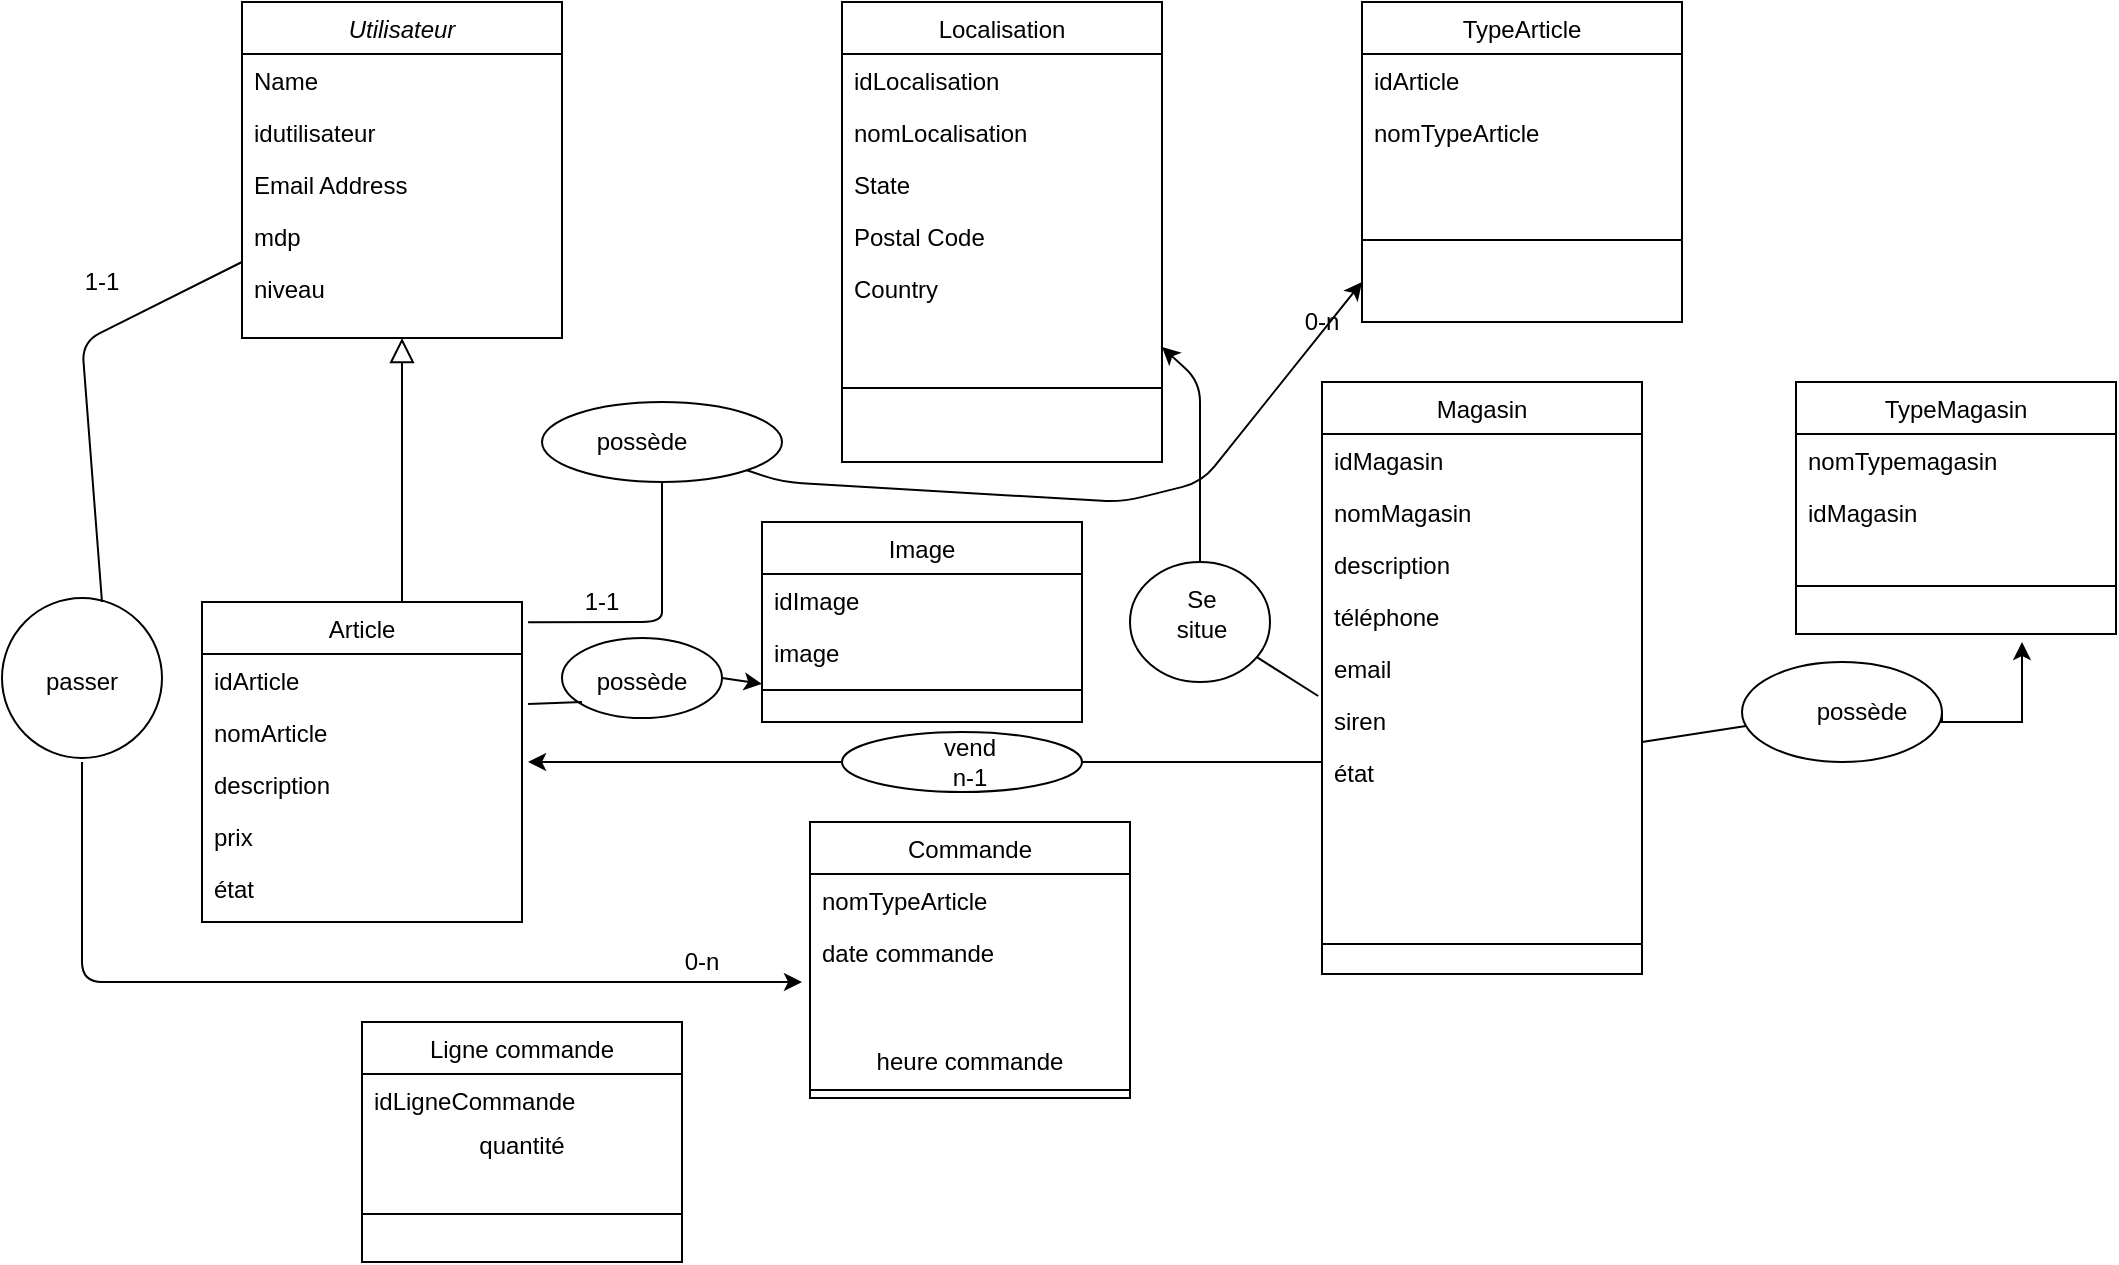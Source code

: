 <mxfile version="14.0.1" type="github"><diagram id="C5RBs43oDa-KdzZeNtuy" name="Page-1"><mxGraphModel dx="2009" dy="726" grid="1" gridSize="10" guides="1" tooltips="1" connect="1" arrows="1" fold="1" page="1" pageScale="1" pageWidth="827" pageHeight="1169" math="0" shadow="0"><root><mxCell id="WIyWlLk6GJQsqaUBKTNV-0"/><mxCell id="WIyWlLk6GJQsqaUBKTNV-1" parent="WIyWlLk6GJQsqaUBKTNV-0"/><mxCell id="zkfFHV4jXpPFQw0GAbJ--0" value="Utilisateur" style="swimlane;fontStyle=2;align=center;verticalAlign=top;childLayout=stackLayout;horizontal=1;startSize=26;horizontalStack=0;resizeParent=1;resizeLast=0;collapsible=1;marginBottom=0;rounded=0;shadow=0;strokeWidth=1;" parent="WIyWlLk6GJQsqaUBKTNV-1" vertex="1"><mxGeometry x="50" y="10" width="160" height="168" as="geometry"><mxRectangle x="230" y="140" width="160" height="26" as="alternateBounds"/></mxGeometry></mxCell><mxCell id="zkfFHV4jXpPFQw0GAbJ--1" value="Name" style="text;align=left;verticalAlign=top;spacingLeft=4;spacingRight=4;overflow=hidden;rotatable=0;points=[[0,0.5],[1,0.5]];portConstraint=eastwest;" parent="zkfFHV4jXpPFQw0GAbJ--0" vertex="1"><mxGeometry y="26" width="160" height="26" as="geometry"/></mxCell><mxCell id="zkfFHV4jXpPFQw0GAbJ--2" value="idutilisateur" style="text;align=left;verticalAlign=top;spacingLeft=4;spacingRight=4;overflow=hidden;rotatable=0;points=[[0,0.5],[1,0.5]];portConstraint=eastwest;rounded=0;shadow=0;html=0;" parent="zkfFHV4jXpPFQw0GAbJ--0" vertex="1"><mxGeometry y="52" width="160" height="26" as="geometry"/></mxCell><mxCell id="zkfFHV4jXpPFQw0GAbJ--3" value="Email Address" style="text;align=left;verticalAlign=top;spacingLeft=4;spacingRight=4;overflow=hidden;rotatable=0;points=[[0,0.5],[1,0.5]];portConstraint=eastwest;rounded=0;shadow=0;html=0;" parent="zkfFHV4jXpPFQw0GAbJ--0" vertex="1"><mxGeometry y="78" width="160" height="26" as="geometry"/></mxCell><mxCell id="HwuMEB3uymoqM7S833ga-74" value="mdp" style="text;align=left;verticalAlign=top;spacingLeft=4;spacingRight=4;overflow=hidden;rotatable=0;points=[[0,0.5],[1,0.5]];portConstraint=eastwest;rounded=0;shadow=0;html=0;" vertex="1" parent="zkfFHV4jXpPFQw0GAbJ--0"><mxGeometry y="104" width="160" height="26" as="geometry"/></mxCell><mxCell id="HwuMEB3uymoqM7S833ga-75" value="niveau" style="text;align=left;verticalAlign=top;spacingLeft=4;spacingRight=4;overflow=hidden;rotatable=0;points=[[0,0.5],[1,0.5]];portConstraint=eastwest;rounded=0;shadow=0;html=0;" vertex="1" parent="zkfFHV4jXpPFQw0GAbJ--0"><mxGeometry y="130" width="160" height="26" as="geometry"/></mxCell><mxCell id="zkfFHV4jXpPFQw0GAbJ--6" value="TypeArticle" style="swimlane;fontStyle=0;align=center;verticalAlign=top;childLayout=stackLayout;horizontal=1;startSize=26;horizontalStack=0;resizeParent=1;resizeLast=0;collapsible=1;marginBottom=0;rounded=0;shadow=0;strokeWidth=1;" parent="WIyWlLk6GJQsqaUBKTNV-1" vertex="1"><mxGeometry x="610" y="10" width="160" height="160" as="geometry"><mxRectangle x="130" y="380" width="160" height="26" as="alternateBounds"/></mxGeometry></mxCell><mxCell id="zkfFHV4jXpPFQw0GAbJ--7" value="idArticle" style="text;align=left;verticalAlign=top;spacingLeft=4;spacingRight=4;overflow=hidden;rotatable=0;points=[[0,0.5],[1,0.5]];portConstraint=eastwest;" parent="zkfFHV4jXpPFQw0GAbJ--6" vertex="1"><mxGeometry y="26" width="160" height="26" as="geometry"/></mxCell><mxCell id="zkfFHV4jXpPFQw0GAbJ--8" value="nomTypeArticle" style="text;align=left;verticalAlign=top;spacingLeft=4;spacingRight=4;overflow=hidden;rotatable=0;points=[[0,0.5],[1,0.5]];portConstraint=eastwest;rounded=0;shadow=0;html=0;" parent="zkfFHV4jXpPFQw0GAbJ--6" vertex="1"><mxGeometry y="52" width="160" height="26" as="geometry"/></mxCell><mxCell id="zkfFHV4jXpPFQw0GAbJ--9" value="" style="line;html=1;strokeWidth=1;align=left;verticalAlign=middle;spacingTop=-1;spacingLeft=3;spacingRight=3;rotatable=0;labelPosition=right;points=[];portConstraint=eastwest;" parent="zkfFHV4jXpPFQw0GAbJ--6" vertex="1"><mxGeometry y="78" width="160" height="82" as="geometry"/></mxCell><mxCell id="zkfFHV4jXpPFQw0GAbJ--13" value="Article" style="swimlane;fontStyle=0;align=center;verticalAlign=top;childLayout=stackLayout;horizontal=1;startSize=26;horizontalStack=0;resizeParent=1;resizeLast=0;collapsible=1;marginBottom=0;rounded=0;shadow=0;strokeWidth=1;" parent="WIyWlLk6GJQsqaUBKTNV-1" vertex="1"><mxGeometry x="30" y="310" width="160" height="160" as="geometry"><mxRectangle x="340" y="380" width="170" height="26" as="alternateBounds"/></mxGeometry></mxCell><mxCell id="zkfFHV4jXpPFQw0GAbJ--14" value="idArticle" style="text;align=left;verticalAlign=top;spacingLeft=4;spacingRight=4;overflow=hidden;rotatable=0;points=[[0,0.5],[1,0.5]];portConstraint=eastwest;" parent="zkfFHV4jXpPFQw0GAbJ--13" vertex="1"><mxGeometry y="26" width="160" height="26" as="geometry"/></mxCell><mxCell id="HwuMEB3uymoqM7S833ga-22" value="nomArticle" style="text;align=left;verticalAlign=top;spacingLeft=4;spacingRight=4;overflow=hidden;rotatable=0;points=[[0,0.5],[1,0.5]];portConstraint=eastwest;" vertex="1" parent="zkfFHV4jXpPFQw0GAbJ--13"><mxGeometry y="52" width="160" height="26" as="geometry"/></mxCell><mxCell id="HwuMEB3uymoqM7S833ga-21" value="description" style="text;align=left;verticalAlign=top;spacingLeft=4;spacingRight=4;overflow=hidden;rotatable=0;points=[[0,0.5],[1,0.5]];portConstraint=eastwest;" vertex="1" parent="zkfFHV4jXpPFQw0GAbJ--13"><mxGeometry y="78" width="160" height="26" as="geometry"/></mxCell><mxCell id="HwuMEB3uymoqM7S833ga-24" value="prix" style="text;align=left;verticalAlign=top;spacingLeft=4;spacingRight=4;overflow=hidden;rotatable=0;points=[[0,0.5],[1,0.5]];portConstraint=eastwest;" vertex="1" parent="zkfFHV4jXpPFQw0GAbJ--13"><mxGeometry y="104" width="160" height="26" as="geometry"/></mxCell><mxCell id="HwuMEB3uymoqM7S833ga-23" value="état" style="text;align=left;verticalAlign=top;spacingLeft=4;spacingRight=4;overflow=hidden;rotatable=0;points=[[0,0.5],[1,0.5]];portConstraint=eastwest;" vertex="1" parent="zkfFHV4jXpPFQw0GAbJ--13"><mxGeometry y="130" width="160" height="26" as="geometry"/></mxCell><mxCell id="zkfFHV4jXpPFQw0GAbJ--16" value="" style="endArrow=block;endSize=10;endFill=0;shadow=0;strokeWidth=1;rounded=0;edgeStyle=elbowEdgeStyle;elbow=vertical;" parent="WIyWlLk6GJQsqaUBKTNV-1" source="zkfFHV4jXpPFQw0GAbJ--13" target="zkfFHV4jXpPFQw0GAbJ--0" edge="1"><mxGeometry width="160" relative="1" as="geometry"><mxPoint x="210" y="373" as="sourcePoint"/><mxPoint x="310" y="271" as="targetPoint"/><Array as="points"><mxPoint x="130" y="270"/><mxPoint x="250" y="260"/><mxPoint x="350" y="320"/></Array></mxGeometry></mxCell><mxCell id="zkfFHV4jXpPFQw0GAbJ--17" value="Localisation" style="swimlane;fontStyle=0;align=center;verticalAlign=top;childLayout=stackLayout;horizontal=1;startSize=26;horizontalStack=0;resizeParent=1;resizeLast=0;collapsible=1;marginBottom=0;rounded=0;shadow=0;strokeWidth=1;" parent="WIyWlLk6GJQsqaUBKTNV-1" vertex="1"><mxGeometry x="350" y="10" width="160" height="230" as="geometry"><mxRectangle x="550" y="140" width="160" height="26" as="alternateBounds"/></mxGeometry></mxCell><mxCell id="zkfFHV4jXpPFQw0GAbJ--18" value="idLocalisation" style="text;align=left;verticalAlign=top;spacingLeft=4;spacingRight=4;overflow=hidden;rotatable=0;points=[[0,0.5],[1,0.5]];portConstraint=eastwest;" parent="zkfFHV4jXpPFQw0GAbJ--17" vertex="1"><mxGeometry y="26" width="160" height="26" as="geometry"/></mxCell><mxCell id="zkfFHV4jXpPFQw0GAbJ--19" value="nomLocalisation" style="text;align=left;verticalAlign=top;spacingLeft=4;spacingRight=4;overflow=hidden;rotatable=0;points=[[0,0.5],[1,0.5]];portConstraint=eastwest;rounded=0;shadow=0;html=0;" parent="zkfFHV4jXpPFQw0GAbJ--17" vertex="1"><mxGeometry y="52" width="160" height="26" as="geometry"/></mxCell><mxCell id="zkfFHV4jXpPFQw0GAbJ--20" value="State" style="text;align=left;verticalAlign=top;spacingLeft=4;spacingRight=4;overflow=hidden;rotatable=0;points=[[0,0.5],[1,0.5]];portConstraint=eastwest;rounded=0;shadow=0;html=0;" parent="zkfFHV4jXpPFQw0GAbJ--17" vertex="1"><mxGeometry y="78" width="160" height="26" as="geometry"/></mxCell><mxCell id="zkfFHV4jXpPFQw0GAbJ--21" value="Postal Code" style="text;align=left;verticalAlign=top;spacingLeft=4;spacingRight=4;overflow=hidden;rotatable=0;points=[[0,0.5],[1,0.5]];portConstraint=eastwest;rounded=0;shadow=0;html=0;" parent="zkfFHV4jXpPFQw0GAbJ--17" vertex="1"><mxGeometry y="104" width="160" height="26" as="geometry"/></mxCell><mxCell id="zkfFHV4jXpPFQw0GAbJ--22" value="Country" style="text;align=left;verticalAlign=top;spacingLeft=4;spacingRight=4;overflow=hidden;rotatable=0;points=[[0,0.5],[1,0.5]];portConstraint=eastwest;rounded=0;shadow=0;html=0;" parent="zkfFHV4jXpPFQw0GAbJ--17" vertex="1"><mxGeometry y="130" width="160" height="26" as="geometry"/></mxCell><mxCell id="zkfFHV4jXpPFQw0GAbJ--23" value="" style="line;html=1;strokeWidth=1;align=left;verticalAlign=middle;spacingTop=-1;spacingLeft=3;spacingRight=3;rotatable=0;labelPosition=right;points=[];portConstraint=eastwest;" parent="zkfFHV4jXpPFQw0GAbJ--17" vertex="1"><mxGeometry y="156" width="160" height="74" as="geometry"/></mxCell><mxCell id="HwuMEB3uymoqM7S833ga-1" value="Magasin" style="swimlane;fontStyle=0;align=center;verticalAlign=top;childLayout=stackLayout;horizontal=1;startSize=26;horizontalStack=0;resizeParent=1;resizeLast=0;collapsible=1;marginBottom=0;rounded=0;shadow=0;strokeWidth=1;" vertex="1" parent="WIyWlLk6GJQsqaUBKTNV-1"><mxGeometry x="590" y="200" width="160" height="296" as="geometry"><mxRectangle x="340" y="380" width="170" height="26" as="alternateBounds"/></mxGeometry></mxCell><mxCell id="HwuMEB3uymoqM7S833ga-17" value="idMagasin" style="text;align=left;verticalAlign=top;spacingLeft=4;spacingRight=4;overflow=hidden;rotatable=0;points=[[0,0.5],[1,0.5]];portConstraint=eastwest;rounded=0;shadow=0;html=0;" vertex="1" parent="HwuMEB3uymoqM7S833ga-1"><mxGeometry y="26" width="160" height="26" as="geometry"/></mxCell><mxCell id="HwuMEB3uymoqM7S833ga-26" value="nomMagasin" style="text;align=left;verticalAlign=top;spacingLeft=4;spacingRight=4;overflow=hidden;rotatable=0;points=[[0,0.5],[1,0.5]];portConstraint=eastwest;" vertex="1" parent="HwuMEB3uymoqM7S833ga-1"><mxGeometry y="52" width="160" height="26" as="geometry"/></mxCell><mxCell id="HwuMEB3uymoqM7S833ga-27" value="description" style="text;align=left;verticalAlign=top;spacingLeft=4;spacingRight=4;overflow=hidden;rotatable=0;points=[[0,0.5],[1,0.5]];portConstraint=eastwest;rounded=0;shadow=0;html=0;" vertex="1" parent="HwuMEB3uymoqM7S833ga-1"><mxGeometry y="78" width="160" height="26" as="geometry"/></mxCell><mxCell id="HwuMEB3uymoqM7S833ga-30" value="téléphone" style="text;align=left;verticalAlign=top;spacingLeft=4;spacingRight=4;overflow=hidden;rotatable=0;points=[[0,0.5],[1,0.5]];portConstraint=eastwest;rounded=0;shadow=0;html=0;" vertex="1" parent="HwuMEB3uymoqM7S833ga-1"><mxGeometry y="104" width="160" height="26" as="geometry"/></mxCell><mxCell id="HwuMEB3uymoqM7S833ga-29" value="email" style="text;align=left;verticalAlign=top;spacingLeft=4;spacingRight=4;overflow=hidden;rotatable=0;points=[[0,0.5],[1,0.5]];portConstraint=eastwest;rounded=0;shadow=0;html=0;" vertex="1" parent="HwuMEB3uymoqM7S833ga-1"><mxGeometry y="130" width="160" height="26" as="geometry"/></mxCell><mxCell id="HwuMEB3uymoqM7S833ga-28" value="siren" style="text;align=left;verticalAlign=top;spacingLeft=4;spacingRight=4;overflow=hidden;rotatable=0;points=[[0,0.5],[1,0.5]];portConstraint=eastwest;rounded=0;shadow=0;html=0;" vertex="1" parent="HwuMEB3uymoqM7S833ga-1"><mxGeometry y="156" width="160" height="26" as="geometry"/></mxCell><mxCell id="HwuMEB3uymoqM7S833ga-2" value="état" style="text;align=left;verticalAlign=top;spacingLeft=4;spacingRight=4;overflow=hidden;rotatable=0;points=[[0,0.5],[1,0.5]];portConstraint=eastwest;" vertex="1" parent="HwuMEB3uymoqM7S833ga-1"><mxGeometry y="182" width="160" height="84" as="geometry"/></mxCell><mxCell id="HwuMEB3uymoqM7S833ga-3" value="" style="line;html=1;strokeWidth=1;align=left;verticalAlign=middle;spacingTop=-1;spacingLeft=3;spacingRight=3;rotatable=0;labelPosition=right;points=[];portConstraint=eastwest;" vertex="1" parent="HwuMEB3uymoqM7S833ga-1"><mxGeometry y="266" width="160" height="30" as="geometry"/></mxCell><mxCell id="HwuMEB3uymoqM7S833ga-4" value="Commande" style="swimlane;fontStyle=0;align=center;verticalAlign=top;childLayout=stackLayout;horizontal=1;startSize=26;horizontalStack=0;resizeParent=1;resizeLast=0;collapsible=1;marginBottom=0;rounded=0;shadow=0;strokeWidth=1;" vertex="1" parent="WIyWlLk6GJQsqaUBKTNV-1"><mxGeometry x="334" y="420" width="160" height="138" as="geometry"><mxRectangle x="340" y="380" width="170" height="26" as="alternateBounds"/></mxGeometry></mxCell><mxCell id="HwuMEB3uymoqM7S833ga-31" value="nomTypeArticle" style="text;align=left;verticalAlign=top;spacingLeft=4;spacingRight=4;overflow=hidden;rotatable=0;points=[[0,0.5],[1,0.5]];portConstraint=eastwest;rounded=0;shadow=0;html=0;" vertex="1" parent="HwuMEB3uymoqM7S833ga-4"><mxGeometry y="26" width="160" height="26" as="geometry"/></mxCell><mxCell id="HwuMEB3uymoqM7S833ga-5" value="date commande" style="text;align=left;verticalAlign=top;spacingLeft=4;spacingRight=4;overflow=hidden;rotatable=0;points=[[0,0.5],[1,0.5]];portConstraint=eastwest;" vertex="1" parent="HwuMEB3uymoqM7S833ga-4"><mxGeometry y="52" width="160" height="58" as="geometry"/></mxCell><mxCell id="HwuMEB3uymoqM7S833ga-72" value="heure commande" style="text;html=1;strokeColor=none;fillColor=none;align=center;verticalAlign=middle;whiteSpace=wrap;rounded=0;" vertex="1" parent="HwuMEB3uymoqM7S833ga-4"><mxGeometry y="110" width="160" height="20" as="geometry"/></mxCell><mxCell id="HwuMEB3uymoqM7S833ga-6" value="" style="line;html=1;strokeWidth=1;align=left;verticalAlign=middle;spacingTop=-1;spacingLeft=3;spacingRight=3;rotatable=0;labelPosition=right;points=[];portConstraint=eastwest;" vertex="1" parent="HwuMEB3uymoqM7S833ga-4"><mxGeometry y="130" width="160" height="8" as="geometry"/></mxCell><mxCell id="HwuMEB3uymoqM7S833ga-7" value="Image" style="swimlane;fontStyle=0;align=center;verticalAlign=top;childLayout=stackLayout;horizontal=1;startSize=26;horizontalStack=0;resizeParent=1;resizeLast=0;collapsible=1;marginBottom=0;rounded=0;shadow=0;strokeWidth=1;" vertex="1" parent="WIyWlLk6GJQsqaUBKTNV-1"><mxGeometry x="310" y="270" width="160" height="100" as="geometry"><mxRectangle x="340" y="380" width="170" height="26" as="alternateBounds"/></mxGeometry></mxCell><mxCell id="HwuMEB3uymoqM7S833ga-8" value="idImage" style="text;align=left;verticalAlign=top;spacingLeft=4;spacingRight=4;overflow=hidden;rotatable=0;points=[[0,0.5],[1,0.5]];portConstraint=eastwest;" vertex="1" parent="HwuMEB3uymoqM7S833ga-7"><mxGeometry y="26" width="160" height="26" as="geometry"/></mxCell><mxCell id="HwuMEB3uymoqM7S833ga-25" value="image" style="text;align=left;verticalAlign=top;spacingLeft=4;spacingRight=4;overflow=hidden;rotatable=0;points=[[0,0.5],[1,0.5]];portConstraint=eastwest;" vertex="1" parent="HwuMEB3uymoqM7S833ga-7"><mxGeometry y="52" width="160" height="26" as="geometry"/></mxCell><mxCell id="HwuMEB3uymoqM7S833ga-9" value="" style="line;html=1;strokeWidth=1;align=left;verticalAlign=middle;spacingTop=-1;spacingLeft=3;spacingRight=3;rotatable=0;labelPosition=right;points=[];portConstraint=eastwest;" vertex="1" parent="HwuMEB3uymoqM7S833ga-7"><mxGeometry y="78" width="160" height="12" as="geometry"/></mxCell><mxCell id="HwuMEB3uymoqM7S833ga-10" value="Ligne commande" style="swimlane;fontStyle=0;align=center;verticalAlign=top;childLayout=stackLayout;horizontal=1;startSize=26;horizontalStack=0;resizeParent=1;resizeLast=0;collapsible=1;marginBottom=0;rounded=0;shadow=0;strokeWidth=1;" vertex="1" parent="WIyWlLk6GJQsqaUBKTNV-1"><mxGeometry x="110" y="520" width="160" height="120" as="geometry"><mxRectangle x="340" y="380" width="170" height="26" as="alternateBounds"/></mxGeometry></mxCell><mxCell id="HwuMEB3uymoqM7S833ga-11" value="idLigneCommande" style="text;align=left;verticalAlign=top;spacingLeft=4;spacingRight=4;overflow=hidden;rotatable=0;points=[[0,0.5],[1,0.5]];portConstraint=eastwest;" vertex="1" parent="HwuMEB3uymoqM7S833ga-10"><mxGeometry y="26" width="160" height="26" as="geometry"/></mxCell><mxCell id="HwuMEB3uymoqM7S833ga-71" value="quantité" style="text;html=1;strokeColor=none;fillColor=none;align=center;verticalAlign=middle;whiteSpace=wrap;rounded=0;" vertex="1" parent="HwuMEB3uymoqM7S833ga-10"><mxGeometry y="52" width="160" height="20" as="geometry"/></mxCell><mxCell id="HwuMEB3uymoqM7S833ga-12" value="" style="line;html=1;strokeWidth=1;align=left;verticalAlign=middle;spacingTop=-1;spacingLeft=3;spacingRight=3;rotatable=0;labelPosition=right;points=[];portConstraint=eastwest;" vertex="1" parent="HwuMEB3uymoqM7S833ga-10"><mxGeometry y="72" width="160" height="48" as="geometry"/></mxCell><mxCell id="HwuMEB3uymoqM7S833ga-13" value="TypeMagasin" style="swimlane;fontStyle=0;align=center;verticalAlign=top;childLayout=stackLayout;horizontal=1;startSize=26;horizontalStack=0;resizeParent=1;resizeLast=0;collapsible=1;marginBottom=0;rounded=0;shadow=0;strokeWidth=1;" vertex="1" parent="WIyWlLk6GJQsqaUBKTNV-1"><mxGeometry x="827" y="200" width="160" height="126" as="geometry"><mxRectangle x="340" y="380" width="170" height="26" as="alternateBounds"/></mxGeometry></mxCell><mxCell id="HwuMEB3uymoqM7S833ga-14" value="nomTypemagasin" style="text;align=left;verticalAlign=top;spacingLeft=4;spacingRight=4;overflow=hidden;rotatable=0;points=[[0,0.5],[1,0.5]];portConstraint=eastwest;" vertex="1" parent="HwuMEB3uymoqM7S833ga-13"><mxGeometry y="26" width="160" height="26" as="geometry"/></mxCell><mxCell id="HwuMEB3uymoqM7S833ga-64" value="idMagasin" style="text;align=left;verticalAlign=top;spacingLeft=4;spacingRight=4;overflow=hidden;rotatable=0;points=[[0,0.5],[1,0.5]];portConstraint=eastwest;rounded=0;shadow=0;html=0;" vertex="1" parent="HwuMEB3uymoqM7S833ga-13"><mxGeometry y="52" width="160" height="26" as="geometry"/></mxCell><mxCell id="HwuMEB3uymoqM7S833ga-15" value="" style="line;html=1;strokeWidth=1;align=left;verticalAlign=middle;spacingTop=-1;spacingLeft=3;spacingRight=3;rotatable=0;labelPosition=right;points=[];portConstraint=eastwest;" vertex="1" parent="HwuMEB3uymoqM7S833ga-13"><mxGeometry y="78" width="160" height="48" as="geometry"/></mxCell><mxCell id="HwuMEB3uymoqM7S833ga-33" value="" style="endArrow=classic;html=1;entryX=1.019;entryY=1.077;entryDx=0;entryDy=0;entryPerimeter=0;" edge="1" parent="WIyWlLk6GJQsqaUBKTNV-1" target="HwuMEB3uymoqM7S833ga-22"><mxGeometry width="50" height="50" relative="1" as="geometry"><mxPoint x="350" y="390" as="sourcePoint"/><mxPoint x="440" y="280" as="targetPoint"/></mxGeometry></mxCell><mxCell id="HwuMEB3uymoqM7S833ga-34" value="" style="ellipse;whiteSpace=wrap;html=1;" vertex="1" parent="WIyWlLk6GJQsqaUBKTNV-1"><mxGeometry x="350" y="375" width="120" height="30" as="geometry"/></mxCell><mxCell id="HwuMEB3uymoqM7S833ga-37" value="" style="endArrow=none;html=1;exitX=1;exitY=0.5;exitDx=0;exitDy=0;entryX=0;entryY=0.095;entryDx=0;entryDy=0;entryPerimeter=0;" edge="1" parent="WIyWlLk6GJQsqaUBKTNV-1" source="HwuMEB3uymoqM7S833ga-34" target="HwuMEB3uymoqM7S833ga-2"><mxGeometry width="50" height="50" relative="1" as="geometry"><mxPoint x="450" y="335" as="sourcePoint"/><mxPoint x="520" y="335" as="targetPoint"/></mxGeometry></mxCell><mxCell id="HwuMEB3uymoqM7S833ga-38" value="vend n-1" style="text;html=1;strokeColor=none;fillColor=none;align=center;verticalAlign=middle;whiteSpace=wrap;rounded=0;" vertex="1" parent="WIyWlLk6GJQsqaUBKTNV-1"><mxGeometry x="394" y="380" width="40" height="20" as="geometry"/></mxCell><mxCell id="HwuMEB3uymoqM7S833ga-39" value="" style="endArrow=none;html=1;exitX=1;exitY=0.923;exitDx=0;exitDy=0;exitPerimeter=0;" edge="1" parent="WIyWlLk6GJQsqaUBKTNV-1" source="HwuMEB3uymoqM7S833ga-28" target="HwuMEB3uymoqM7S833ga-40"><mxGeometry width="50" height="50" relative="1" as="geometry"><mxPoint x="390" y="330" as="sourcePoint"/><mxPoint x="860" y="380" as="targetPoint"/></mxGeometry></mxCell><mxCell id="HwuMEB3uymoqM7S833ga-42" style="edgeStyle=orthogonalEdgeStyle;rounded=0;orthogonalLoop=1;jettySize=auto;html=1;exitX=1;exitY=0.5;exitDx=0;exitDy=0;" edge="1" parent="WIyWlLk6GJQsqaUBKTNV-1" source="HwuMEB3uymoqM7S833ga-40"><mxGeometry relative="1" as="geometry"><mxPoint x="940" y="330" as="targetPoint"/><Array as="points"><mxPoint x="900" y="370"/><mxPoint x="940" y="370"/></Array></mxGeometry></mxCell><mxCell id="HwuMEB3uymoqM7S833ga-40" value="" style="ellipse;whiteSpace=wrap;html=1;" vertex="1" parent="WIyWlLk6GJQsqaUBKTNV-1"><mxGeometry x="800" y="340" width="100" height="50" as="geometry"/></mxCell><mxCell id="HwuMEB3uymoqM7S833ga-43" value="" style="ellipse;whiteSpace=wrap;html=1;aspect=fixed;" vertex="1" parent="WIyWlLk6GJQsqaUBKTNV-1"><mxGeometry x="-70" y="308" width="80" height="80" as="geometry"/></mxCell><mxCell id="HwuMEB3uymoqM7S833ga-45" value="" style="endArrow=none;html=1;exitX=0.625;exitY=0.025;exitDx=0;exitDy=0;exitPerimeter=0;" edge="1" parent="WIyWlLk6GJQsqaUBKTNV-1" source="HwuMEB3uymoqM7S833ga-43"><mxGeometry width="50" height="50" relative="1" as="geometry"><mxPoint x="-20" y="300" as="sourcePoint"/><mxPoint x="50" y="140" as="targetPoint"/><Array as="points"><mxPoint x="-30" y="180"/></Array></mxGeometry></mxCell><mxCell id="HwuMEB3uymoqM7S833ga-50" value="" style="endArrow=classic;html=1;" edge="1" parent="WIyWlLk6GJQsqaUBKTNV-1"><mxGeometry width="50" height="50" relative="1" as="geometry"><mxPoint x="-30" y="390" as="sourcePoint"/><mxPoint x="330" y="500" as="targetPoint"/><Array as="points"><mxPoint x="-30" y="500"/></Array></mxGeometry></mxCell><mxCell id="HwuMEB3uymoqM7S833ga-51" value="" style="ellipse;whiteSpace=wrap;html=1;" vertex="1" parent="WIyWlLk6GJQsqaUBKTNV-1"><mxGeometry x="200" y="210" width="120" height="40" as="geometry"/></mxCell><mxCell id="HwuMEB3uymoqM7S833ga-52" value="" style="endArrow=none;html=1;entryX=0.5;entryY=1;entryDx=0;entryDy=0;exitX=1.019;exitY=0.063;exitDx=0;exitDy=0;exitPerimeter=0;" edge="1" parent="WIyWlLk6GJQsqaUBKTNV-1" source="zkfFHV4jXpPFQw0GAbJ--13" target="HwuMEB3uymoqM7S833ga-51"><mxGeometry width="50" height="50" relative="1" as="geometry"><mxPoint x="260" y="330" as="sourcePoint"/><mxPoint x="440" y="300" as="targetPoint"/><Array as="points"><mxPoint x="260" y="320"/><mxPoint x="260" y="310"/></Array></mxGeometry></mxCell><mxCell id="HwuMEB3uymoqM7S833ga-53" value="" style="endArrow=classic;html=1;exitX=1;exitY=1;exitDx=0;exitDy=0;" edge="1" parent="WIyWlLk6GJQsqaUBKTNV-1" source="HwuMEB3uymoqM7S833ga-51"><mxGeometry width="50" height="50" relative="1" as="geometry"><mxPoint x="310" y="250" as="sourcePoint"/><mxPoint x="610" y="150" as="targetPoint"/><Array as="points"><mxPoint x="320" y="250"/><mxPoint x="490" y="260"/><mxPoint x="530" y="250"/></Array></mxGeometry></mxCell><mxCell id="HwuMEB3uymoqM7S833ga-54" value="" style="ellipse;whiteSpace=wrap;html=1;" vertex="1" parent="WIyWlLk6GJQsqaUBKTNV-1"><mxGeometry x="494" y="290" width="70" height="60" as="geometry"/></mxCell><mxCell id="HwuMEB3uymoqM7S833ga-55" value="" style="endArrow=classic;html=1;exitX=0.5;exitY=0;exitDx=0;exitDy=0;entryX=1;entryY=0.75;entryDx=0;entryDy=0;" edge="1" parent="WIyWlLk6GJQsqaUBKTNV-1" source="HwuMEB3uymoqM7S833ga-54" target="zkfFHV4jXpPFQw0GAbJ--17"><mxGeometry width="50" height="50" relative="1" as="geometry"><mxPoint x="390" y="350" as="sourcePoint"/><mxPoint x="540" y="160" as="targetPoint"/><Array as="points"><mxPoint x="529" y="200"/></Array></mxGeometry></mxCell><mxCell id="HwuMEB3uymoqM7S833ga-56" value="" style="endArrow=none;html=1;exitX=-0.012;exitY=0.038;exitDx=0;exitDy=0;exitPerimeter=0;" edge="1" parent="WIyWlLk6GJQsqaUBKTNV-1" source="HwuMEB3uymoqM7S833ga-28" target="HwuMEB3uymoqM7S833ga-54"><mxGeometry width="50" height="50" relative="1" as="geometry"><mxPoint x="580" y="350" as="sourcePoint"/><mxPoint x="440" y="300" as="targetPoint"/></mxGeometry></mxCell><mxCell id="HwuMEB3uymoqM7S833ga-57" value="" style="ellipse;whiteSpace=wrap;html=1;" vertex="1" parent="WIyWlLk6GJQsqaUBKTNV-1"><mxGeometry x="210" y="328" width="80" height="40" as="geometry"/></mxCell><mxCell id="HwuMEB3uymoqM7S833ga-58" value="" style="endArrow=none;html=1;exitX=1.019;exitY=-0.038;exitDx=0;exitDy=0;exitPerimeter=0;" edge="1" parent="WIyWlLk6GJQsqaUBKTNV-1" source="HwuMEB3uymoqM7S833ga-22"><mxGeometry width="50" height="50" relative="1" as="geometry"><mxPoint x="390" y="350" as="sourcePoint"/><mxPoint x="220" y="360" as="targetPoint"/></mxGeometry></mxCell><mxCell id="HwuMEB3uymoqM7S833ga-59" value="" style="endArrow=classic;html=1;exitX=1;exitY=0.5;exitDx=0;exitDy=0;entryX=0;entryY=0.25;entryDx=0;entryDy=0;entryPerimeter=0;" edge="1" parent="WIyWlLk6GJQsqaUBKTNV-1" source="HwuMEB3uymoqM7S833ga-57" target="HwuMEB3uymoqM7S833ga-9"><mxGeometry width="50" height="50" relative="1" as="geometry"><mxPoint x="390" y="350" as="sourcePoint"/><mxPoint x="300" y="348" as="targetPoint"/></mxGeometry></mxCell><mxCell id="HwuMEB3uymoqM7S833ga-60" value="1-1" style="text;html=1;strokeColor=none;fillColor=none;align=center;verticalAlign=middle;whiteSpace=wrap;rounded=0;" vertex="1" parent="WIyWlLk6GJQsqaUBKTNV-1"><mxGeometry x="-40" y="140" width="40" height="20" as="geometry"/></mxCell><mxCell id="HwuMEB3uymoqM7S833ga-61" value="0-n" style="text;html=1;strokeColor=none;fillColor=none;align=center;verticalAlign=middle;whiteSpace=wrap;rounded=0;" vertex="1" parent="WIyWlLk6GJQsqaUBKTNV-1"><mxGeometry x="260" y="480" width="40" height="20" as="geometry"/></mxCell><mxCell id="HwuMEB3uymoqM7S833ga-62" value="possède" style="text;html=1;strokeColor=none;fillColor=none;align=center;verticalAlign=middle;whiteSpace=wrap;rounded=0;" vertex="1" parent="WIyWlLk6GJQsqaUBKTNV-1"><mxGeometry x="230" y="340" width="40" height="20" as="geometry"/></mxCell><mxCell id="HwuMEB3uymoqM7S833ga-63" value="possède" style="text;html=1;strokeColor=none;fillColor=none;align=center;verticalAlign=middle;whiteSpace=wrap;rounded=0;" vertex="1" parent="WIyWlLk6GJQsqaUBKTNV-1"><mxGeometry x="230" y="220" width="40" height="20" as="geometry"/></mxCell><mxCell id="HwuMEB3uymoqM7S833ga-65" value="passer" style="text;html=1;strokeColor=none;fillColor=none;align=center;verticalAlign=middle;whiteSpace=wrap;rounded=0;" vertex="1" parent="WIyWlLk6GJQsqaUBKTNV-1"><mxGeometry x="-50" y="340" width="40" height="20" as="geometry"/></mxCell><mxCell id="HwuMEB3uymoqM7S833ga-66" value="possède" style="text;html=1;strokeColor=none;fillColor=none;align=center;verticalAlign=middle;whiteSpace=wrap;rounded=0;" vertex="1" parent="WIyWlLk6GJQsqaUBKTNV-1"><mxGeometry x="840" y="355" width="40" height="20" as="geometry"/></mxCell><mxCell id="HwuMEB3uymoqM7S833ga-67" value="Se situe" style="text;html=1;strokeColor=none;fillColor=none;align=center;verticalAlign=middle;whiteSpace=wrap;rounded=0;" vertex="1" parent="WIyWlLk6GJQsqaUBKTNV-1"><mxGeometry x="510" y="306" width="40" height="20" as="geometry"/></mxCell><mxCell id="HwuMEB3uymoqM7S833ga-68" value="1-1" style="text;html=1;strokeColor=none;fillColor=none;align=center;verticalAlign=middle;whiteSpace=wrap;rounded=0;" vertex="1" parent="WIyWlLk6GJQsqaUBKTNV-1"><mxGeometry x="210" y="300" width="40" height="20" as="geometry"/></mxCell><mxCell id="HwuMEB3uymoqM7S833ga-70" value="0-n" style="text;html=1;strokeColor=none;fillColor=none;align=center;verticalAlign=middle;whiteSpace=wrap;rounded=0;" vertex="1" parent="WIyWlLk6GJQsqaUBKTNV-1"><mxGeometry x="570" y="160" width="40" height="20" as="geometry"/></mxCell></root></mxGraphModel></diagram></mxfile>
